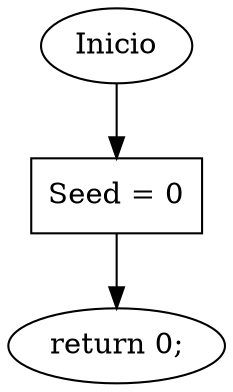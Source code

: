 digraph CFG_InitSeed {
    node [shape=box];
    start [label="Inicio", shape=ellipse];
    n1 [label="Seed = 0"];
    end [label="return 0;", shape=ellipse];
    start -> n1 -> end;
}